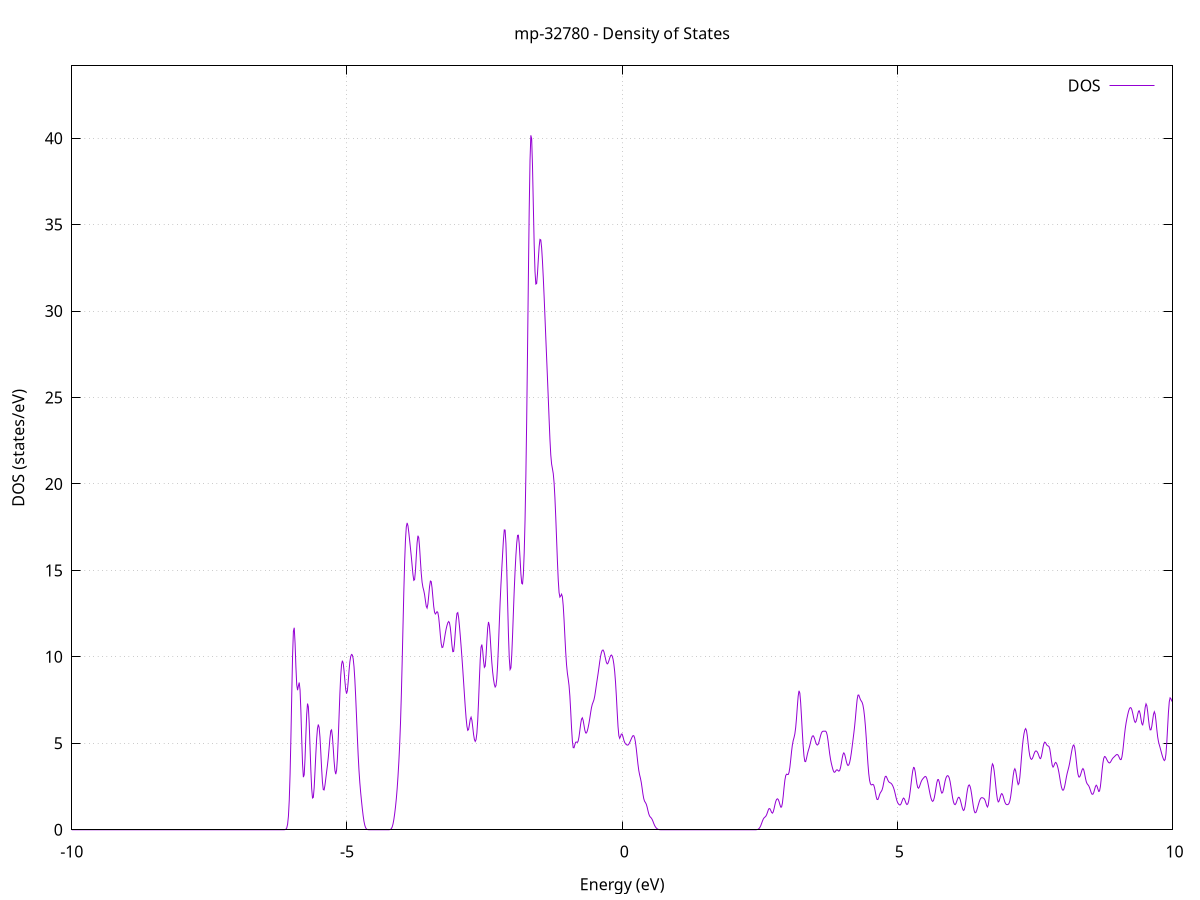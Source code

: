 set title 'mp-32780 - Density of States'
set xlabel 'Energy (eV)'
set ylabel 'DOS (states/eV)'
set grid
set xrange [-10:10]
set yrange [0:44.180]
set xzeroaxis lt -1
set terminal png size 800,600
set output 'mp-32780_dos_gnuplot.png'
plot '-' using 1:2 with lines title 'DOS'
-16.623300 0.000000
-16.608200 0.000000
-16.593100 0.000000
-16.578000 0.000000
-16.562900 0.000000
-16.547900 0.000000
-16.532800 0.000000
-16.517700 0.000000
-16.502600 0.000000
-16.487500 0.000000
-16.472400 0.000000
-16.457400 0.000000
-16.442300 0.000000
-16.427200 0.000000
-16.412100 0.000000
-16.397000 0.000000
-16.381900 0.000000
-16.366800 0.000000
-16.351800 0.000000
-16.336700 0.000000
-16.321600 0.000000
-16.306500 0.000000
-16.291400 0.000000
-16.276300 0.000000
-16.261200 0.000000
-16.246200 0.000000
-16.231100 0.000000
-16.216000 0.000000
-16.200900 0.000000
-16.185800 0.000000
-16.170700 0.000000
-16.155700 0.000000
-16.140600 0.000000
-16.125500 0.000000
-16.110400 0.000000
-16.095300 0.000000
-16.080200 0.000000
-16.065100 0.000000
-16.050100 0.000000
-16.035000 0.000000
-16.019900 0.000000
-16.004800 0.000000
-15.989700 0.000000
-15.974600 0.000000
-15.959500 0.000000
-15.944500 0.000000
-15.929400 0.000000
-15.914300 0.000000
-15.899200 0.000000
-15.884100 0.000000
-15.869000 0.000000
-15.854000 0.000000
-15.838900 0.000000
-15.823800 0.000000
-15.808700 0.000000
-15.793600 0.000000
-15.778500 0.000000
-15.763400 0.000000
-15.748400 0.000000
-15.733300 0.000000
-15.718200 0.000000
-15.703100 0.000000
-15.688000 0.000000
-15.672900 0.000000
-15.657800 0.000000
-15.642800 0.000000
-15.627700 0.000000
-15.612600 0.000000
-15.597500 0.000000
-15.582400 0.000000
-15.567300 0.000000
-15.552200 0.000000
-15.537200 0.000000
-15.522100 0.000000
-15.507000 0.000000
-15.491900 0.000000
-15.476800 0.000000
-15.461700 0.000000
-15.446700 0.000000
-15.431600 0.000000
-15.416500 0.000000
-15.401400 0.000000
-15.386300 0.000100
-15.371200 0.000400
-15.356100 0.001600
-15.341100 0.006500
-15.326000 0.022100
-15.310900 0.064300
-15.295800 0.162200
-15.280700 0.357000
-15.265600 0.693300
-15.250500 1.205700
-15.235500 1.914000
-15.220400 2.837000
-15.205300 4.019800
-15.190200 5.545400
-15.175100 7.498500
-15.160000 9.876700
-15.145000 12.501500
-15.129900 15.010600
-15.114800 16.978200
-15.099700 18.106100
-15.084600 18.352200
-15.069500 17.910100
-15.054400 17.079900
-15.039400 16.140400
-15.024300 15.278600
-15.009200 14.556300
-14.994100 13.915000
-14.979000 13.237600
-14.963900 12.458800
-14.948800 11.653900
-14.933800 11.027600
-14.918700 10.785100
-14.903600 10.974400
-14.888500 11.450100
-14.873400 11.998800
-14.858300 12.484700
-14.843300 12.878400
-14.828200 13.204000
-14.813100 13.511800
-14.798000 13.872400
-14.782900 14.339400
-14.767800 14.921300
-14.752700 15.604400
-14.737700 16.351900
-14.722600 17.015800
-14.707500 17.261800
-14.692400 16.664000
-14.677300 14.956600
-14.662200 12.250800
-14.647100 9.032300
-14.632100 5.933300
-14.617000 3.445100
-14.601900 1.756500
-14.586800 0.781900
-14.571700 0.302300
-14.556600 0.101000
-14.541600 0.029100
-14.526500 0.007200
-14.511400 0.001500
-14.496300 0.000300
-14.481200 0.000000
-14.466100 0.000000
-14.451000 0.000000
-14.436000 0.000000
-14.420900 0.000000
-14.405800 0.000000
-14.390700 0.000000
-14.375600 0.000000
-14.360500 0.000000
-14.345400 0.000000
-14.330400 0.000000
-14.315300 0.000000
-14.300200 0.000000
-14.285100 0.000000
-14.270000 0.000000
-14.254900 0.000000
-14.239900 0.000000
-14.224800 0.000000
-14.209700 0.000000
-14.194600 0.000000
-14.179500 0.000000
-14.164400 0.000000
-14.149300 0.000000
-14.134300 0.000000
-14.119200 0.000000
-14.104100 0.000000
-14.089000 0.000000
-14.073900 0.000000
-14.058800 0.000000
-14.043700 0.000000
-14.028700 0.000000
-14.013600 0.000000
-13.998500 0.000000
-13.983400 0.000000
-13.968300 0.000000
-13.953200 0.000000
-13.938200 0.000000
-13.923100 0.000000
-13.908000 0.000000
-13.892900 0.000000
-13.877800 0.000000
-13.862700 0.000000
-13.847600 0.000000
-13.832600 0.000000
-13.817500 0.000000
-13.802400 0.000000
-13.787300 0.000000
-13.772200 0.000000
-13.757100 0.000000
-13.742000 0.000000
-13.727000 0.000000
-13.711900 0.000000
-13.696800 0.000000
-13.681700 0.000000
-13.666600 0.000000
-13.651500 0.000000
-13.636500 0.000000
-13.621400 0.000000
-13.606300 0.000000
-13.591200 0.000000
-13.576100 0.000000
-13.561000 0.000000
-13.545900 0.000000
-13.530900 0.000000
-13.515800 0.000000
-13.500700 0.000000
-13.485600 0.000000
-13.470500 0.000000
-13.455400 0.000000
-13.440300 0.000000
-13.425300 0.000000
-13.410200 0.000000
-13.395100 0.000000
-13.380000 0.000000
-13.364900 0.000000
-13.349800 0.000000
-13.334800 0.000000
-13.319700 0.000000
-13.304600 0.000000
-13.289500 0.000000
-13.274400 0.000000
-13.259300 0.000000
-13.244200 0.000000
-13.229200 0.000000
-13.214100 0.000000
-13.199000 0.000000
-13.183900 0.000000
-13.168800 0.000000
-13.153700 0.000000
-13.138600 0.000000
-13.123600 0.000000
-13.108500 0.000000
-13.093400 0.000000
-13.078300 0.000000
-13.063200 0.000000
-13.048100 0.000000
-13.033100 0.000000
-13.018000 0.000000
-13.002900 0.000000
-12.987800 0.000000
-12.972700 0.000000
-12.957600 0.000000
-12.942500 0.000000
-12.927500 0.000000
-12.912400 0.000000
-12.897300 0.000000
-12.882200 0.000000
-12.867100 0.000000
-12.852000 0.000000
-12.836900 0.000000
-12.821900 0.000000
-12.806800 0.000000
-12.791700 0.000000
-12.776600 0.000000
-12.761500 0.000000
-12.746400 0.000000
-12.731400 0.000000
-12.716300 0.000000
-12.701200 0.000000
-12.686100 0.000000
-12.671000 0.000000
-12.655900 0.000000
-12.640800 0.000000
-12.625800 0.000000
-12.610700 0.000000
-12.595600 0.000000
-12.580500 0.000000
-12.565400 0.000000
-12.550300 0.000000
-12.535200 0.000000
-12.520200 0.000000
-12.505100 0.000000
-12.490000 0.000000
-12.474900 0.000000
-12.459800 0.000000
-12.444700 0.000000
-12.429700 0.000000
-12.414600 0.000000
-12.399500 0.000000
-12.384400 0.000000
-12.369300 0.000000
-12.354200 0.000000
-12.339100 0.000000
-12.324100 0.000000
-12.309000 0.000000
-12.293900 0.000000
-12.278800 0.000000
-12.263700 0.000000
-12.248600 0.000000
-12.233500 0.000000
-12.218500 0.000000
-12.203400 0.000000
-12.188300 0.000000
-12.173200 0.000000
-12.158100 0.000000
-12.143000 0.000000
-12.128000 0.000000
-12.112900 0.000000
-12.097800 0.000000
-12.082700 0.000000
-12.067600 0.000000
-12.052500 0.000000
-12.037400 0.000000
-12.022400 0.000000
-12.007300 0.000000
-11.992200 0.000000
-11.977100 0.000000
-11.962000 0.000000
-11.946900 0.000000
-11.931800 0.000000
-11.916800 0.000000
-11.901700 0.000000
-11.886600 0.000000
-11.871500 0.000000
-11.856400 0.000000
-11.841300 0.000000
-11.826300 0.000000
-11.811200 0.000000
-11.796100 0.000000
-11.781000 0.000000
-11.765900 0.000000
-11.750800 0.000000
-11.735700 0.000000
-11.720700 0.000000
-11.705600 0.000000
-11.690500 0.000000
-11.675400 0.000000
-11.660300 0.000000
-11.645200 0.000000
-11.630100 0.000000
-11.615100 0.000000
-11.600000 0.000000
-11.584900 0.000000
-11.569800 0.000000
-11.554700 0.000000
-11.539600 0.000000
-11.524600 0.000000
-11.509500 0.000000
-11.494400 0.000000
-11.479300 0.000000
-11.464200 0.000000
-11.449100 0.000000
-11.434000 0.000000
-11.419000 0.000000
-11.403900 0.000000
-11.388800 0.000000
-11.373700 0.000000
-11.358600 0.000000
-11.343500 0.000000
-11.328400 0.000000
-11.313400 0.000000
-11.298300 0.000000
-11.283200 0.000000
-11.268100 0.000000
-11.253000 0.000000
-11.237900 0.000000
-11.222900 0.000000
-11.207800 0.000000
-11.192700 0.000000
-11.177600 0.000000
-11.162500 0.000000
-11.147400 0.000000
-11.132300 0.000000
-11.117300 0.000000
-11.102200 0.000000
-11.087100 0.000000
-11.072000 0.000000
-11.056900 0.000000
-11.041800 0.000000
-11.026700 0.000000
-11.011700 0.000000
-10.996600 0.000000
-10.981500 0.000000
-10.966400 0.000000
-10.951300 0.000000
-10.936200 0.000000
-10.921200 0.000000
-10.906100 0.000000
-10.891000 0.000000
-10.875900 0.000000
-10.860800 0.000000
-10.845700 0.000000
-10.830600 0.000000
-10.815600 0.000000
-10.800500 0.000000
-10.785400 0.000000
-10.770300 0.000000
-10.755200 0.000000
-10.740100 0.000000
-10.725000 0.000000
-10.710000 0.000000
-10.694900 0.000000
-10.679800 0.000000
-10.664700 0.000000
-10.649600 0.000000
-10.634500 0.000000
-10.619400 0.000000
-10.604400 0.000000
-10.589300 0.000000
-10.574200 0.000000
-10.559100 0.000000
-10.544000 0.000000
-10.528900 0.000000
-10.513900 0.000000
-10.498800 0.000000
-10.483700 0.000000
-10.468600 0.000000
-10.453500 0.000000
-10.438400 0.000000
-10.423300 0.000000
-10.408300 0.000000
-10.393200 0.000000
-10.378100 0.000000
-10.363000 0.000000
-10.347900 0.000000
-10.332800 0.000000
-10.317700 0.000000
-10.302700 0.000000
-10.287600 0.000000
-10.272500 0.000000
-10.257400 0.000000
-10.242300 0.000000
-10.227200 0.000000
-10.212200 0.000000
-10.197100 0.000000
-10.182000 0.000000
-10.166900 0.000000
-10.151800 0.000000
-10.136700 0.000000
-10.121600 0.000000
-10.106600 0.000000
-10.091500 0.000000
-10.076400 0.000000
-10.061300 0.000000
-10.046200 0.000000
-10.031100 0.000000
-10.016000 0.000000
-10.001000 0.000000
-9.985900 0.000000
-9.970800 0.000000
-9.955700 0.000000
-9.940600 0.000000
-9.925500 0.000000
-9.910500 0.000000
-9.895400 0.000000
-9.880300 0.000000
-9.865200 0.000000
-9.850100 0.000000
-9.835000 0.000000
-9.819900 0.000000
-9.804900 0.000000
-9.789800 0.000000
-9.774700 0.000000
-9.759600 0.000000
-9.744500 0.000000
-9.729400 0.000000
-9.714300 0.000000
-9.699300 0.000000
-9.684200 0.000000
-9.669100 0.000000
-9.654000 0.000000
-9.638900 0.000000
-9.623800 0.000000
-9.608800 0.000000
-9.593700 0.000000
-9.578600 0.000000
-9.563500 0.000000
-9.548400 0.000000
-9.533300 0.000000
-9.518200 0.000000
-9.503200 0.000000
-9.488100 0.000000
-9.473000 0.000000
-9.457900 0.000000
-9.442800 0.000000
-9.427700 0.000000
-9.412600 0.000000
-9.397600 0.000000
-9.382500 0.000000
-9.367400 0.000000
-9.352300 0.000000
-9.337200 0.000000
-9.322100 0.000000
-9.307100 0.000000
-9.292000 0.000000
-9.276900 0.000000
-9.261800 0.000000
-9.246700 0.000000
-9.231600 0.000000
-9.216500 0.000000
-9.201500 0.000000
-9.186400 0.000000
-9.171300 0.000000
-9.156200 0.000000
-9.141100 0.000000
-9.126000 0.000000
-9.110900 0.000000
-9.095900 0.000000
-9.080800 0.000000
-9.065700 0.000000
-9.050600 0.000000
-9.035500 0.000000
-9.020400 0.000000
-9.005400 0.000000
-8.990300 0.000000
-8.975200 0.000000
-8.960100 0.000000
-8.945000 0.000000
-8.929900 0.000000
-8.914800 0.000000
-8.899800 0.000000
-8.884700 0.000000
-8.869600 0.000000
-8.854500 0.000000
-8.839400 0.000000
-8.824300 0.000000
-8.809200 0.000000
-8.794200 0.000000
-8.779100 0.000000
-8.764000 0.000000
-8.748900 0.000000
-8.733800 0.000000
-8.718700 0.000000
-8.703700 0.000000
-8.688600 0.000000
-8.673500 0.000000
-8.658400 0.000000
-8.643300 0.000000
-8.628200 0.000000
-8.613100 0.000000
-8.598100 0.000000
-8.583000 0.000000
-8.567900 0.000000
-8.552800 0.000000
-8.537700 0.000000
-8.522600 0.000000
-8.507500 0.000000
-8.492500 0.000000
-8.477400 0.000000
-8.462300 0.000000
-8.447200 0.000000
-8.432100 0.000000
-8.417000 0.000000
-8.402000 0.000000
-8.386900 0.000000
-8.371800 0.000000
-8.356700 0.000000
-8.341600 0.000000
-8.326500 0.000000
-8.311400 0.000000
-8.296400 0.000000
-8.281300 0.000000
-8.266200 0.000000
-8.251100 0.000000
-8.236000 0.000000
-8.220900 0.000000
-8.205800 0.000000
-8.190800 0.000000
-8.175700 0.000000
-8.160600 0.000000
-8.145500 0.000000
-8.130400 0.000000
-8.115300 0.000000
-8.100300 0.000000
-8.085200 0.000000
-8.070100 0.000000
-8.055000 0.000000
-8.039900 0.000000
-8.024800 0.000000
-8.009700 0.000000
-7.994700 0.000000
-7.979600 0.000000
-7.964500 0.000000
-7.949400 0.000000
-7.934300 0.000000
-7.919200 0.000000
-7.904100 0.000000
-7.889100 0.000000
-7.874000 0.000000
-7.858900 0.000000
-7.843800 0.000000
-7.828700 0.000000
-7.813600 0.000000
-7.798600 0.000000
-7.783500 0.000000
-7.768400 0.000000
-7.753300 0.000000
-7.738200 0.000000
-7.723100 0.000000
-7.708000 0.000000
-7.693000 0.000000
-7.677900 0.000000
-7.662800 0.000000
-7.647700 0.000000
-7.632600 0.000000
-7.617500 0.000000
-7.602400 0.000000
-7.587400 0.000000
-7.572300 0.000000
-7.557200 0.000000
-7.542100 0.000000
-7.527000 0.000000
-7.511900 0.000000
-7.496900 0.000000
-7.481800 0.000000
-7.466700 0.000000
-7.451600 0.000000
-7.436500 0.000000
-7.421400 0.000000
-7.406300 0.000000
-7.391300 0.000000
-7.376200 0.000000
-7.361100 0.000000
-7.346000 0.000000
-7.330900 0.000000
-7.315800 0.000000
-7.300700 0.000000
-7.285700 0.000000
-7.270600 0.000000
-7.255500 0.000000
-7.240400 0.000000
-7.225300 0.000000
-7.210200 0.000000
-7.195200 0.000000
-7.180100 0.000000
-7.165000 0.000000
-7.149900 0.000000
-7.134800 0.000000
-7.119700 0.000000
-7.104600 0.000000
-7.089600 0.000000
-7.074500 0.000000
-7.059400 0.000000
-7.044300 0.000000
-7.029200 0.000000
-7.014100 0.000000
-6.999000 0.000000
-6.984000 0.000000
-6.968900 0.000000
-6.953800 0.000000
-6.938700 0.000000
-6.923600 0.000000
-6.908500 0.000000
-6.893500 0.000000
-6.878400 0.000000
-6.863300 0.000000
-6.848200 0.000000
-6.833100 0.000000
-6.818000 0.000000
-6.802900 0.000000
-6.787900 0.000000
-6.772800 0.000000
-6.757700 0.000000
-6.742600 0.000000
-6.727500 0.000000
-6.712400 0.000000
-6.697300 0.000000
-6.682300 0.000000
-6.667200 0.000000
-6.652100 0.000000
-6.637000 0.000000
-6.621900 0.000000
-6.606800 0.000000
-6.591800 0.000000
-6.576700 0.000000
-6.561600 0.000000
-6.546500 0.000000
-6.531400 0.000000
-6.516300 0.000000
-6.501200 0.000000
-6.486200 0.000000
-6.471100 0.000000
-6.456000 0.000000
-6.440900 0.000000
-6.425800 0.000000
-6.410700 0.000000
-6.395600 0.000000
-6.380600 0.000000
-6.365500 0.000000
-6.350400 0.000000
-6.335300 0.000000
-6.320200 0.000000
-6.305100 0.000000
-6.290100 0.000000
-6.275000 0.000000
-6.259900 0.000000
-6.244800 0.000000
-6.229700 0.000000
-6.214600 0.000000
-6.199500 0.000000
-6.184500 0.000000
-6.169400 0.000100
-6.154300 0.000400
-6.139200 0.001900
-6.124100 0.008500
-6.109000 0.033200
-6.093900 0.110400
-6.078900 0.316900
-6.063800 0.787800
-6.048700 1.703900
-6.033600 3.221300
-6.018500 5.344100
-6.003400 7.804800
-5.988300 10.061000
-5.973300 11.483100
-5.958200 11.684200
-5.943100 10.791900
-5.928000 9.435500
-5.912900 8.387000
-5.897800 8.074000
-5.882800 8.320100
-5.867700 8.515900
-5.852600 8.085200
-5.837500 6.884700
-5.822400 5.264100
-5.807300 3.814200
-5.792200 3.043600
-5.777200 3.176900
-5.762100 4.106200
-5.747000 5.445900
-5.731900 6.667700
-5.716800 7.299200
-5.701700 7.110200
-5.686600 6.183100
-5.671600 4.834400
-5.656500 3.458400
-5.641400 2.389900
-5.626300 1.838300
-5.611200 1.875100
-5.596100 2.439600
-5.581100 3.354500
-5.566000 4.372800
-5.550900 5.259400
-5.535800 5.856700
-5.520700 6.087700
-5.505600 5.918300
-5.490500 5.353600
-5.475500 4.487200
-5.460400 3.529300
-5.445300 2.743300
-5.430200 2.322600
-5.415100 2.303200
-5.400000 2.573200
-5.384900 2.962700
-5.369900 3.352300
-5.354800 3.732300
-5.339700 4.171400
-5.324600 4.716700
-5.309500 5.298600
-5.294400 5.722400
-5.279400 5.778100
-5.264300 5.395400
-5.249200 4.709900
-5.234100 3.976200
-5.219000 3.428100
-5.203900 3.216600
-5.188800 3.433700
-5.173800 4.123200
-5.158700 5.233100
-5.143600 6.577800
-5.128500 7.887000
-5.113400 8.921500
-5.098300 9.557100
-5.083200 9.778500
-5.068200 9.630700
-5.053100 9.198300
-5.038000 8.622800
-5.022900 8.108800
-5.007800 7.873100
-4.992700 8.039700
-4.977700 8.550300
-4.962600 9.185500
-4.947500 9.710500
-4.932400 10.019500
-4.917300 10.138600
-4.902200 10.107500
-4.887100 9.895600
-4.872100 9.433700
-4.857000 8.691900
-4.841900 7.708700
-4.826800 6.573100
-4.811700 5.403600
-4.796600 4.325800
-4.781500 3.429300
-4.766500 2.727600
-4.751400 2.165900
-4.736300 1.674900
-4.721200 1.221300
-4.706100 0.816000
-4.691000 0.489100
-4.676000 0.259000
-4.660900 0.119700
-4.645800 0.047900
-4.630700 0.016400
-4.615600 0.004800
-4.600500 0.001200
-4.585400 0.000300
-4.570400 0.000000
-4.555300 0.000000
-4.540200 0.000000
-4.525100 0.000000
-4.510000 0.000000
-4.494900 0.000000
-4.479800 0.000000
-4.464800 0.000000
-4.449700 0.000000
-4.434600 0.000000
-4.419500 0.000000
-4.404400 0.000000
-4.389300 0.000000
-4.374300 0.000000
-4.359200 0.000000
-4.344100 0.000000
-4.329000 0.000000
-4.313900 0.000000
-4.298800 0.000000
-4.283700 0.000000
-4.268700 0.000100
-4.253600 0.000400
-4.238500 0.001800
-4.223400 0.007300
-4.208300 0.024500
-4.193200 0.069400
-4.178100 0.166100
-4.163100 0.338600
-4.148000 0.596900
-4.132900 0.932900
-4.117800 1.335900
-4.102700 1.815600
-4.087600 2.397400
-4.072600 3.098000
-4.057500 3.926400
-4.042400 4.923000
-4.027300 6.177600
-4.012200 7.770900
-3.997100 9.681800
-3.982000 11.757700
-3.967000 13.770800
-3.951900 15.500100
-3.936800 16.779400
-3.921700 17.522000
-3.906600 17.746100
-3.891500 17.576800
-3.876400 17.192400
-3.861400 16.741500
-3.846300 16.286100
-3.831200 15.809200
-3.816100 15.284300
-3.801000 14.766300
-3.785900 14.426000
-3.770900 14.470000
-3.755800 14.981200
-3.740700 15.804900
-3.725600 16.595100
-3.710500 17.006500
-3.695400 16.885700
-3.680300 16.321900
-3.665300 15.553100
-3.650200 14.830400
-3.635100 14.316200
-3.620000 14.027900
-3.604900 13.843300
-3.589800 13.602100
-3.574700 13.254900
-3.559700 12.927200
-3.544600 12.823500
-3.529500 13.055700
-3.514400 13.545200
-3.499300 14.068100
-3.484200 14.384500
-3.469200 14.355200
-3.454100 13.994000
-3.439000 13.448100
-3.423900 12.923100
-3.408800 12.583300
-3.393700 12.479100
-3.378600 12.538800
-3.363600 12.616800
-3.348500 12.562600
-3.333400 12.286100
-3.318300 11.804800
-3.303200 11.244200
-3.288100 10.778200
-3.273000 10.539700
-3.258000 10.560300
-3.242900 10.773900
-3.227800 11.072400
-3.212700 11.367400
-3.197600 11.618300
-3.182500 11.820000
-3.167500 11.971300
-3.152400 12.045000
-3.137300 11.974700
-3.122200 11.691200
-3.107100 11.204900
-3.092000 10.662300
-3.076900 10.299700
-3.061900 10.312500
-3.046800 10.736600
-3.031700 11.419700
-3.016600 12.095300
-3.001500 12.514300
-2.986400 12.560500
-2.971300 12.276000
-2.956300 11.790600
-2.941200 11.219100
-2.926100 10.609900
-2.911000 9.963600
-2.895900 9.275000
-2.880800 8.552100
-2.865800 7.816700
-2.850700 7.104700
-2.835600 6.470600
-2.820500 5.990500
-2.805400 5.750600
-2.790300 5.799400
-2.775200 6.075900
-2.760200 6.389000
-2.745100 6.512400
-2.730000 6.337400
-2.714900 5.944400
-2.699800 5.521400
-2.684700 5.223000
-2.669600 5.110600
-2.654600 5.210200
-2.639500 5.585600
-2.624400 6.319700
-2.609300 7.407100
-2.594200 8.676200
-2.579100 9.826400
-2.564100 10.558200
-2.549000 10.712400
-2.533900 10.358400
-2.518800 9.788700
-2.503700 9.393300
-2.488600 9.461600
-2.473500 10.033800
-2.458500 10.889900
-2.443400 11.663700
-2.428300 12.019200
-2.413200 11.817600
-2.398100 11.180500
-2.383000 10.386500
-2.367900 9.675500
-2.352900 9.130300
-2.337800 8.720000
-2.322700 8.415600
-2.307600 8.255300
-2.292500 8.331600
-2.277400 8.744500
-2.262400 9.543300
-2.247300 10.669200
-2.232200 11.945000
-2.217100 13.157100
-2.202000 14.190200
-2.186900 15.087700
-2.171800 15.955300
-2.156800 16.780100
-2.141700 17.344200
-2.126600 17.331800
-2.111500 16.545400
-2.096400 15.051900
-2.081300 13.167400
-2.066200 11.329300
-2.051200 9.943300
-2.036100 9.267400
-2.021000 9.361100
-2.005900 10.105800
-1.990800 11.273000
-1.975700 12.600200
-1.960700 13.866200
-1.945600 14.955300
-1.930500 15.859000
-1.915400 16.580800
-1.900300 17.027600
-1.885200 17.036800
-1.870100 16.541100
-1.855100 15.693700
-1.840000 14.820000
-1.824900 14.255000
-1.809800 14.219900
-1.794700 14.804000
-1.779600 16.021800
-1.764500 17.887400
-1.749500 20.448200
-1.734400 23.735600
-1.719300 27.647800
-1.704200 31.845300
-1.689100 35.753600
-1.674000 38.703600
-1.659000 40.163700
-1.643900 39.960900
-1.628800 38.385900
-1.613700 36.104900
-1.598600 33.888100
-1.583500 32.301600
-1.568400 31.560900
-1.553400 31.591900
-1.538300 32.165700
-1.523200 32.983200
-1.508100 33.728200
-1.493000 34.144400
-1.477900 34.111200
-1.462800 33.654000
-1.447800 32.883900
-1.432700 31.917500
-1.417600 30.831100
-1.402500 29.670000
-1.387400 28.479700
-1.372300 27.304400
-1.357300 26.147200
-1.342200 24.965000
-1.327100 23.744000
-1.312000 22.587500
-1.296900 21.686400
-1.281800 21.153400
-1.266700 20.882900
-1.251700 20.601600
-1.236600 20.066400
-1.221500 19.203700
-1.206400 18.082000
-1.191300 16.816900
-1.176200 15.544100
-1.161100 14.446800
-1.146100 13.722800
-1.131000 13.458500
-1.115900 13.524600
-1.100800 13.624600
-1.085700 13.475900
-1.070600 12.961600
-1.055500 12.143900
-1.040500 11.184900
-1.025400 10.269000
-1.010300 9.544200
-0.995200 9.059600
-0.980100 8.724000
-0.965000 8.342200
-0.950000 7.735800
-0.934900 6.874100
-0.919800 5.919200
-0.904700 5.142100
-0.889600 4.749600
-0.874500 4.742300
-0.859400 4.922800
-0.844400 5.061600
-0.829300 5.074700
-0.814200 5.051000
-0.799100 5.129900
-0.784000 5.372800
-0.768900 5.736100
-0.753800 6.115900
-0.738800 6.393900
-0.723700 6.474800
-0.708600 6.333800
-0.693500 6.048800
-0.678400 5.764400
-0.663300 5.602300
-0.648300 5.597900
-0.633200 5.715000
-0.618100 5.907000
-0.603000 6.153700
-0.587900 6.449400
-0.572800 6.768800
-0.557700 7.054900
-0.542700 7.255200
-0.527600 7.380900
-0.512500 7.516000
-0.497400 7.742800
-0.482300 8.060300
-0.467200 8.400100
-0.452100 8.717300
-0.437100 9.032700
-0.422000 9.377100
-0.406900 9.730400
-0.391800 10.036700
-0.376700 10.256600
-0.361600 10.378900
-0.346600 10.396700
-0.331500 10.302000
-0.316400 10.109900
-0.301300 9.875100
-0.286200 9.679600
-0.271100 9.593600
-0.256000 9.637500
-0.241000 9.773200
-0.225900 9.933400
-0.210800 10.058600
-0.195700 10.106600
-0.180600 10.048400
-0.165500 9.871500
-0.150400 9.576200
-0.135400 9.146800
-0.120300 8.539400
-0.105200 7.732900
-0.090100 6.811100
-0.075000 5.975000
-0.059900 5.440300
-0.044900 5.288000
-0.029800 5.397600
-0.014700 5.535700
0.000400 5.530800
0.015500 5.378500
0.030600 5.187500
0.045700 5.049500
0.060700 4.974200
0.075800 4.928200
0.090900 4.897900
0.106000 4.901000
0.121100 4.952500
0.136200 5.042600
0.151300 5.149400
0.166300 5.260400
0.181400 5.366900
0.196500 5.442300
0.211600 5.440200
0.226700 5.318800
0.241800 5.063700
0.256800 4.690000
0.271900 4.242100
0.287000 3.795900
0.302100 3.433000
0.317200 3.181400
0.332300 2.982900
0.347400 2.741500
0.362400 2.417600
0.377500 2.070100
0.392600 1.799400
0.407700 1.650500
0.422800 1.575900
0.437900 1.484900
0.453000 1.325100
0.468000 1.117500
0.483100 0.925600
0.498200 0.797900
0.513300 0.731900
0.528400 0.684000
0.543500 0.610300
0.558500 0.499700
0.573600 0.373300
0.588700 0.258900
0.603800 0.170400
0.618900 0.106900
0.634000 0.062500
0.649100 0.033000
0.664100 0.015300
0.679200 0.006000
0.694300 0.002000
0.709400 0.000600
0.724500 0.000100
0.739600 0.000000
0.754700 0.000000
0.769700 0.000000
0.784800 0.000000
0.799900 0.000000
0.815000 0.000000
0.830100 0.000000
0.845200 0.000000
0.860200 0.000000
0.875300 0.000000
0.890400 0.000000
0.905500 0.000000
0.920600 0.000000
0.935700 0.000000
0.950800 0.000000
0.965800 0.000000
0.980900 0.000000
0.996000 0.000000
1.011100 0.000000
1.026200 0.000000
1.041300 0.000000
1.056400 0.000000
1.071400 0.000000
1.086500 0.000000
1.101600 0.000000
1.116700 0.000000
1.131800 0.000000
1.146900 0.000000
1.161900 0.000000
1.177000 0.000000
1.192100 0.000000
1.207200 0.000000
1.222300 0.000000
1.237400 0.000000
1.252500 0.000000
1.267500 0.000000
1.282600 0.000000
1.297700 0.000000
1.312800 0.000000
1.327900 0.000000
1.343000 0.000000
1.358100 0.000000
1.373100 0.000000
1.388200 0.000000
1.403300 0.000000
1.418400 0.000000
1.433500 0.000000
1.448600 0.000000
1.463600 0.000000
1.478700 0.000000
1.493800 0.000000
1.508900 0.000000
1.524000 0.000000
1.539100 0.000000
1.554200 0.000000
1.569200 0.000000
1.584300 0.000000
1.599400 0.000000
1.614500 0.000000
1.629600 0.000000
1.644700 0.000000
1.659800 0.000000
1.674800 0.000000
1.689900 0.000000
1.705000 0.000000
1.720100 0.000000
1.735200 0.000000
1.750300 0.000000
1.765300 0.000000
1.780400 0.000000
1.795500 0.000000
1.810600 0.000000
1.825700 0.000000
1.840800 0.000000
1.855900 0.000000
1.870900 0.000000
1.886000 0.000000
1.901100 0.000000
1.916200 0.000000
1.931300 0.000000
1.946400 0.000000
1.961500 0.000000
1.976500 0.000000
1.991600 0.000000
2.006700 0.000000
2.021800 0.000000
2.036900 0.000000
2.052000 0.000000
2.067000 0.000000
2.082100 0.000000
2.097200 0.000000
2.112300 0.000000
2.127400 0.000000
2.142500 0.000000
2.157600 0.000000
2.172600 0.000000
2.187700 0.000000
2.202800 0.000000
2.217900 0.000000
2.233000 0.000000
2.248100 0.000000
2.263200 0.000000
2.278200 0.000000
2.293300 0.000000
2.308400 0.000000
2.323500 0.000000
2.338600 0.000000
2.353700 0.000000
2.368700 0.000000
2.383800 0.000000
2.398900 0.000100
2.414000 0.000500
2.429100 0.001800
2.444200 0.005700
2.459300 0.015800
2.474300 0.037700
2.489400 0.079200
2.504500 0.148000
2.519600 0.248300
2.534700 0.374700
2.549800 0.508100
2.564900 0.620700
2.579900 0.693100
2.595000 0.734300
2.610100 0.780800
2.625200 0.869900
2.640300 1.005300
2.655400 1.146000
2.670400 1.229400
2.685500 1.214800
2.700600 1.116700
2.715700 1.003500
2.730800 0.960700
2.745900 1.039400
2.761000 1.225200
2.776000 1.450200
2.791100 1.640100
2.806200 1.755700
2.821300 1.792800
2.836400 1.751300
2.851500 1.628600
2.866600 1.452800
2.881600 1.310500
2.896700 1.315600
2.911800 1.537600
2.926900 1.951200
2.942000 2.443500
2.957100 2.871500
2.972100 3.133800
2.987200 3.217500
3.002300 3.198300
3.017400 3.196000
3.032500 3.317200
3.047600 3.609800
3.062700 4.041500
3.077700 4.510000
3.092800 4.898800
3.107900 5.154800
3.123000 5.330100
3.138100 5.545500
3.153200 5.911400
3.168300 6.462200
3.183300 7.126200
3.198400 7.725800
3.213500 8.036700
3.228600 7.907100
3.243700 7.352600
3.258800 6.534600
3.273800 5.650100
3.288900 4.854900
3.304000 4.263600
3.319100 3.956700
3.334200 3.941100
3.349300 4.121400
3.364400 4.353000
3.379400 4.544000
3.394500 4.700700
3.409600 4.874100
3.424700 5.080000
3.439800 5.277700
3.454900 5.409000
3.470000 5.439700
3.485000 5.371500
3.500100 5.235400
3.515200 5.079100
3.530300 4.953600
3.545400 4.899200
3.560500 4.938100
3.575500 5.067600
3.590600 5.255200
3.605700 5.447500
3.620800 5.595800
3.635900 5.677500
3.651000 5.701800
3.666100 5.699800
3.681100 5.701700
3.696200 5.701700
3.711300 5.644900
3.726400 5.464800
3.741500 5.148000
3.756600 4.755100
3.771700 4.377000
3.786700 4.071100
3.801800 3.834800
3.816900 3.634800
3.832000 3.460300
3.847100 3.344200
3.862200 3.324400
3.877300 3.385100
3.892300 3.454700
3.907400 3.468300
3.922500 3.426000
3.937600 3.389300
3.952700 3.431100
3.967800 3.589300
3.982800 3.846600
3.997900 4.135600
4.013000 4.362600
4.028100 4.447800
4.043200 4.368800
4.058300 4.174400
4.073400 3.954200
4.088400 3.787900
4.103500 3.717300
4.118600 3.753000
4.133700 3.891800
4.148800 4.124800
4.163900 4.437000
4.179000 4.801400
4.194000 5.183600
4.209100 5.568700
4.224200 5.986300
4.239300 6.481700
4.254400 7.034300
4.269500 7.518300
4.284500 7.783800
4.299600 7.793600
4.314700 7.658500
4.329800 7.525700
4.344900 7.448300
4.360000 7.371600
4.375100 7.215200
4.390100 6.937300
4.405200 6.528800
4.420300 5.984400
4.435400 5.310000
4.450500 4.557600
4.465600 3.832800
4.480700 3.248300
4.495700 2.861800
4.510800 2.660600
4.525900 2.594700
4.541000 2.606100
4.556100 2.627900
4.571200 2.584700
4.586200 2.426500
4.601300 2.172900
4.616400 1.913200
4.631500 1.753000
4.646600 1.747600
4.661700 1.868100
4.676800 2.025700
4.691800 2.142000
4.706900 2.210900
4.722000 2.296700
4.737100 2.464400
4.752200 2.708700
4.767300 2.948500
4.782400 3.088500
4.797400 3.090600
4.812500 2.993400
4.827600 2.871800
4.842700 2.782200
4.857800 2.737000
4.872900 2.714300
4.887900 2.682900
4.903000 2.624400
4.918100 2.536100
4.933200 2.416200
4.948300 2.255200
4.963400 2.054300
4.978500 1.844800
4.993500 1.671700
5.008600 1.555500
5.023700 1.483100
5.038800 1.439800
5.053900 1.438800
5.069000 1.506600
5.084100 1.638000
5.099100 1.774000
5.114200 1.834700
5.129300 1.782300
5.144400 1.652200
5.159500 1.522300
5.174600 1.459300
5.189600 1.495000
5.204700 1.639800
5.219800 1.895100
5.234900 2.247100
5.250000 2.658900
5.265100 3.072700
5.280200 3.415000
5.295200 3.604600
5.310300 3.580100
5.325400 3.345800
5.340500 2.991800
5.355600 2.655900
5.370700 2.448200
5.385800 2.402700
5.400800 2.484000
5.415900 2.625200
5.431000 2.764800
5.446100 2.868800
5.461200 2.938000
5.476300 2.994300
5.491300 3.049500
5.506400 3.084800
5.521500 3.061500
5.536600 2.952700
5.551700 2.763100
5.566800 2.522800
5.581900 2.267500
5.596900 2.027600
5.612000 1.827600
5.627100 1.691100
5.642200 1.641000
5.657300 1.695000
5.672400 1.859200
5.687500 2.119300
5.702500 2.431000
5.717600 2.719100
5.732700 2.896300
5.747800 2.903300
5.762900 2.745000
5.778000 2.492200
5.793000 2.251300
5.808100 2.119600
5.823200 2.148600
5.838300 2.324000
5.853400 2.575400
5.868500 2.817700
5.883600 2.995800
5.898600 3.097500
5.913700 3.132000
5.928800 3.101400
5.943900 2.991700
5.959000 2.787100
5.974100 2.495700
5.989200 2.163000
6.004200 1.854700
6.019300 1.622400
6.034400 1.487600
6.049500 1.453600
6.064600 1.514400
6.079700 1.643900
6.094700 1.786600
6.109800 1.876800
6.124900 1.871900
6.140000 1.768900
6.155100 1.595300
6.170200 1.393700
6.185300 1.215100
6.200300 1.116500
6.215400 1.151900
6.230500 1.346400
6.245600 1.669500
6.260700 2.036800
6.275800 2.349200
6.290900 2.541400
6.305900 2.595800
6.321000 2.520700
6.336100 2.327400
6.351200 2.034400
6.366300 1.685900
6.381400 1.351800
6.396400 1.103400
6.411500 0.983700
6.426600 0.994200
6.441700 1.102900
6.456800 1.264200
6.471900 1.440100
6.487000 1.605700
6.502000 1.740400
6.517100 1.825500
6.532200 1.856400
6.547300 1.851700
6.562400 1.833400
6.577500 1.797800
6.592600 1.715300
6.607600 1.570400
6.622700 1.403700
6.637800 1.317200
6.652900 1.432600
6.668000 1.818000
6.683100 2.425800
6.698100 3.088400
6.713200 3.596100
6.728300 3.811400
6.743400 3.728400
6.758500 3.431100
6.773600 3.011600
6.788700 2.540300
6.803700 2.091700
6.818800 1.757800
6.833900 1.611300
6.849000 1.656700
6.864100 1.821900
6.879200 1.997200
6.894300 2.090400
6.909300 2.061300
6.924400 1.928900
6.939500 1.752300
6.954600 1.596600
6.969700 1.499200
6.984800 1.458400
6.999800 1.451700
7.014900 1.469400
7.030000 1.531400
7.045100 1.676300
7.060200 1.932200
7.075300 2.294200
7.090400 2.719000
7.105400 3.128900
7.120500 3.426900
7.135600 3.529300
7.150700 3.407500
7.165800 3.118700
7.180900 2.798800
7.196000 2.613700
7.211000 2.684400
7.226100 3.032800
7.241200 3.581400
7.256300 4.201000
7.271400 4.770300
7.286500 5.223100
7.301500 5.552900
7.316600 5.770500
7.331700 5.851400
7.346800 5.742200
7.361900 5.430100
7.377000 4.995500
7.392100 4.576300
7.407100 4.276200
7.422200 4.116900
7.437300 4.070800
7.452400 4.113300
7.467500 4.226800
7.482600 4.373700
7.497700 4.496600
7.512700 4.556400
7.527800 4.553100
7.542900 4.501700
7.558000 4.403900
7.573100 4.266300
7.588200 4.140900
7.603200 4.116400
7.618300 4.248100
7.633400 4.503200
7.648500 4.782700
7.663600 4.988700
7.678700 5.070500
7.693800 5.036400
7.708800 4.944600
7.723900 4.871400
7.739000 4.848900
7.754100 4.822800
7.769200 4.689200
7.784300 4.398400
7.799400 4.025500
7.814400 3.728700
7.829500 3.624300
7.844600 3.697300
7.859700 3.827700
7.874800 3.896300
7.889900 3.860500
7.904900 3.740900
7.920000 3.562200
7.935100 3.327100
7.950200 3.042100
7.965300 2.745700
7.980400 2.495500
7.995500 2.334600
8.010500 2.280600
8.025600 2.339700
8.040700 2.509600
8.055800 2.760000
8.070900 3.028800
8.086000 3.259500
8.101100 3.445900
8.116100 3.630700
8.131200 3.858200
8.146300 4.132500
8.161400 4.419900
8.176500 4.675800
8.191600 4.855800
8.206600 4.905600
8.221700 4.771600
8.236800 4.444800
8.251900 3.994400
8.267000 3.546500
8.282100 3.217300
8.297200 3.057900
8.312200 3.052700
8.327300 3.156000
8.342400 3.317400
8.357500 3.473000
8.372600 3.541900
8.387700 3.463900
8.402800 3.252200
8.417800 2.993400
8.432900 2.784600
8.448000 2.665700
8.463100 2.605500
8.478200 2.541100
8.493300 2.431500
8.508300 2.284500
8.523400 2.143400
8.538500 2.056600
8.553600 2.056600
8.568700 2.152600
8.583800 2.320400
8.598900 2.492300
8.613900 2.577800
8.629000 2.521600
8.644100 2.359700
8.659200 2.218100
8.674300 2.239100
8.689400 2.489200
8.704500 2.921000
8.719500 3.412700
8.734600 3.839100
8.749700 4.120100
8.764800 4.235600
8.779900 4.219500
8.795000 4.135100
8.810100 4.036400
8.825100 3.949200
8.840200 3.885400
8.855300 3.863900
8.870400 3.900200
8.885500 3.982000
8.900600 4.072000
8.915600 4.141000
8.930700 4.189500
8.945800 4.234200
8.960900 4.283700
8.976000 4.330300
8.991100 4.355400
9.006200 4.336900
9.021200 4.262800
9.036300 4.151400
9.051400 4.059000
9.066500 4.061400
9.081600 4.219000
9.096700 4.546000
9.111800 4.992200
9.126800 5.461500
9.141900 5.867000
9.157000 6.183300
9.172100 6.440800
9.187200 6.669900
9.202300 6.865500
9.217300 7.002900
9.232400 7.065800
9.247500 7.045700
9.262600 6.933400
9.277700 6.735500
9.292800 6.497800
9.307900 6.297400
9.322900 6.207200
9.338000 6.262600
9.353100 6.446000
9.368200 6.683500
9.383300 6.861700
9.398400 6.875600
9.413500 6.691900
9.428500 6.387200
9.443600 6.123800
9.458700 6.065400
9.473800 6.280100
9.488900 6.686900
9.504000 7.088800
9.519000 7.282900
9.534100 7.175300
9.549200 6.821600
9.564300 6.373100
9.579400 5.989000
9.594500 5.777600
9.609600 5.784500
9.624600 5.998100
9.639700 6.343100
9.654800 6.676000
9.669900 6.826000
9.685000 6.686400
9.700100 6.291500
9.715200 5.799500
9.730200 5.378300
9.745300 5.095900
9.760400 4.908900
9.775500 4.741500
9.790600 4.559700
9.805700 4.377800
9.820700 4.216600
9.835800 4.083300
9.850900 4.002700
9.866000 4.059600
9.881100 4.380000
9.896200 5.031000
9.911300 5.919600
9.926300 6.798200
9.941400 7.403900
9.956500 7.629100
9.971600 7.577700
9.986700 7.454700
10.001800 7.395300
10.016900 7.387300
10.031900 7.334200
10.047000 7.166100
10.062100 6.891400
10.077200 6.574000
10.092300 6.291900
10.107400 6.114400
10.122400 6.092000
10.137500 6.247700
10.152600 6.572400
10.167700 7.025500
10.182800 7.532300
10.197900 7.980200
10.213000 8.238600
10.228000 8.222500
10.243100 7.956500
10.258200 7.567300
10.273300 7.189700
10.288400 6.872300
10.303500 6.571700
10.318600 6.224600
10.333600 5.816700
10.348700 5.395400
10.363800 5.045800
10.378900 4.865200
10.394000 4.934400
10.409100 5.262200
10.424100 5.738500
10.439200 6.165600
10.454300 6.380200
10.469400 6.367000
10.484500 6.259700
10.499600 6.234000
10.514700 6.395300
10.529700 6.736600
10.544800 7.161600
10.559900 7.539200
10.575000 7.772900
10.590100 7.850700
10.605200 7.827000
10.620300 7.738400
10.635300 7.547900
10.650400 7.188800
10.665500 6.663700
10.680600 6.076500
10.695700 5.559700
10.710800 5.173000
10.725800 4.877000
10.740900 4.597300
10.756000 4.308100
10.771100 4.054500
10.786200 3.901200
10.801300 3.863700
10.816400 3.893000
10.831400 3.928400
10.846500 3.960300
10.861600 4.033500
10.876700 4.192100
10.891800 4.431000
10.906900 4.708300
10.922000 4.988900
10.937000 5.260600
10.952100 5.518000
10.967200 5.753000
10.982300 5.965900
10.997400 6.180500
11.012500 6.441900
11.027500 6.794400
11.042600 7.234000
11.057700 7.665200
11.072800 7.913100
11.087900 7.822600
11.103000 7.387800
11.118100 6.800500
11.133100 6.352800
11.148200 6.254900
11.163300 6.513000
11.178400 6.964100
11.193500 7.428300
11.208600 7.835400
11.223700 8.220600
11.238700 8.622700
11.253800 9.009900
11.268900 9.292900
11.284000 9.382700
11.299100 9.230500
11.314200 8.844000
11.329200 8.294200
11.344300 7.704400
11.359400 7.216500
11.374500 6.949900
11.389600 6.961400
11.404700 7.216700
11.419800 7.592200
11.434800 7.930100
11.449900 8.118500
11.465000 8.142000
11.480100 8.069400
11.495200 8.007500
11.510300 8.060600
11.525400 8.295600
11.540400 8.701300
11.555500 9.154000
11.570600 9.440600
11.585700 9.361500
11.600800 8.862200
11.615900 8.085800
11.630900 7.297600
11.646000 6.740700
11.661100 6.525800
11.676200 6.607400
11.691300 6.826500
11.706400 6.981700
11.721500 6.905100
11.736500 6.524200
11.751600 5.892700
11.766700 5.170400
11.781800 4.548500
11.796900 4.156000
11.812000 4.002900
11.827100 3.994000
11.842100 3.997900
11.857200 3.924000
11.872300 3.763500
11.887400 3.575000
11.902500 3.425600
11.917600 3.329900
11.932600 3.232000
11.947700 3.050800
11.962800 2.752100
11.977900 2.380600
11.993000 2.022500
12.008100 1.735100
12.023200 1.514300
12.038200 1.318200
12.053300 1.116500
12.068400 0.918200
12.083500 0.761100
12.098600 0.676200
12.113700 0.657400
12.128800 0.662400
12.143800 0.643100
12.158900 0.576300
12.174000 0.470100
12.189100 0.348500
12.204200 0.234200
12.219300 0.141200
12.234300 0.075200
12.249400 0.034800
12.264500 0.013800
12.279600 0.004700
12.294700 0.001300
12.309800 0.000300
12.324900 0.000100
12.339900 0.000000
12.355000 0.000000
12.370100 0.000000
12.385200 0.000000
12.400300 0.000000
12.415400 0.000000
12.430500 0.000000
12.445500 0.000000
12.460600 0.000000
12.475700 0.000000
12.490800 0.000000
12.505900 0.000000
12.521000 0.000000
12.536000 0.000000
12.551100 0.000000
12.566200 0.000000
12.581300 0.000000
12.596400 0.000000
12.611500 0.000000
12.626600 0.000000
12.641600 0.000000
12.656700 0.000000
12.671800 0.000000
12.686900 0.000000
12.702000 0.000000
12.717100 0.000000
12.732200 0.000000
12.747200 0.000000
12.762300 0.000000
12.777400 0.000000
12.792500 0.000000
12.807600 0.000000
12.822700 0.000000
12.837700 0.000000
12.852800 0.000000
12.867900 0.000000
12.883000 0.000000
12.898100 0.000000
12.913200 0.000000
12.928300 0.000000
12.943300 0.000000
12.958400 0.000000
12.973500 0.000000
12.988600 0.000000
13.003700 0.000000
13.018800 0.000000
13.033900 0.000000
13.048900 0.000000
13.064000 0.000000
13.079100 0.000000
13.094200 0.000000
13.109300 0.000000
13.124400 0.000000
13.139400 0.000000
13.154500 0.000000
13.169600 0.000000
13.184700 0.000000
13.199800 0.000000
13.214900 0.000000
13.230000 0.000000
13.245000 0.000000
13.260100 0.000000
13.275200 0.000000
13.290300 0.000000
13.305400 0.000000
13.320500 0.000000
13.335600 0.000000
13.350600 0.000000
13.365700 0.000000
13.380800 0.000000
13.395900 0.000000
13.411000 0.000000
13.426100 0.000000
13.441100 0.000000
13.456200 0.000000
13.471300 0.000000
13.486400 0.000000
13.501500 0.000000
13.516600 0.000000
13.531700 0.000000
13.546700 0.000000
e

